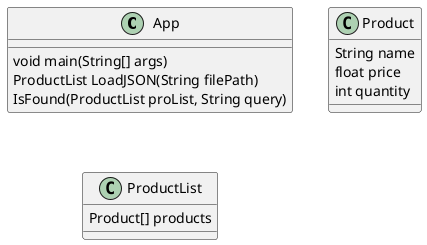 @startuml
class App
{
    void main(String[] args)
    ProductList LoadJSON(String filePath)
    IsFound(ProductList proList, String query)
}

class Product
{
    String name
    float price
    int quantity
}
class ProductList
{
    Product[] products
}
@enduml